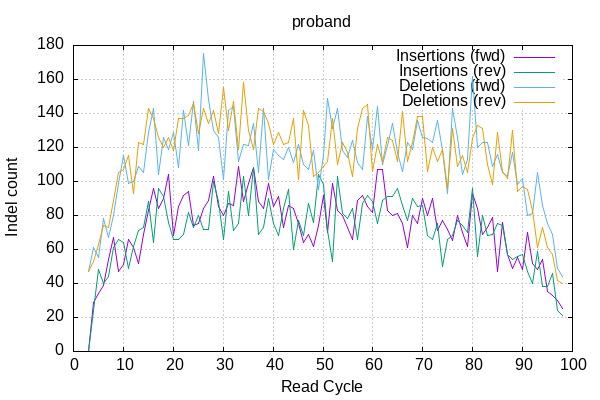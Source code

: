 
        set terminal png size 600,400 truecolor
        set output "./bamstat_plots/proband-indel-cycles.png"
        set grid xtics ytics y2tics back lc rgb "#cccccc"
        set style line 1 linetype 1  linecolor rgb "red"
        set style line 2 linetype 2  linecolor rgb "black"
        set style line 3 linetype 3  linecolor rgb "green"
        set style line 4 linetype 4  linecolor rgb "blue"
        set style increment user
        set ylabel "Indel count"
        set xlabel "Read Cycle"
        set title "proband"
    plot '-' w l ti 'Insertions (fwd)', '' w l ti 'Insertions (rev)', '' w l ti 'Deletions (fwd)', '' w l ti 'Deletions (rev)'
3	0
4	29
5	34
6	39
7	54
8	67
9	47
10	51
11	66
12	61
13	52
14	69
15	83
16	96
17	84
18	90
19	104
20	68
21	85
22	92
23	94
24	74
25	75
26	84
27	89
28	103
29	85
30	80
31	87
32	86
33	109
34	88
35	99
36	108
37	88
38	84
39	99
40	85
41	91
42	73
43	86
44	84
45	75
46	64
47	69
48	62
49	74
50	92
51	70
52	99
53	83
54	80
55	73
56	66
57	89
58	92
59	85
60	82
61	107
62	107
63	83
64	80
65	81
66	75
67	61
68	80
69	75
70	90
71	80
72	90
73	71
74	77
75	72
76	65
77	80
78	70
79	62
80	93
81	84
82	69
83	73
84	79
85	47
86	76
87	57
88	49
89	55
90	48
91	70
92	52
93	48
94	54
95	35
96	33
97	30
98	25
end
3	0
4	24
5	48
6	40
7	44
8	61
9	66
10	64
11	49
12	62
13	71
14	73
15	88
16	64
17	96
18	91
19	76
20	66
21	66
22	69
23	82
24	73
25	80
26	72
27	72
28	100
29	88
30	66
31	94
32	71
33	75
34	103
35	80
36	108
37	69
38	73
39	90
40	75
41	68
42	84
43	95
44	60
45	77
46	68
47	87
48	76
49	104
50	98
51	71
52	53
53	103
54	81
55	78
56	84
57	66
58	87
59	92
60	88
61	75
62	89
63	91
64	91
65	96
66	86
67	77
68	90
69	85
70	86
71	68
72	66
73	75
74	50
75	66
76	68
77	77
78	74
79	70
80	96
81	56
82	80
83	68
84	69
85	75
86	74
87	57
88	54
89	56
90	57
91	47
92	40
93	59
94	38
95	38
96	46
97	24
98	21
end
3	47
4	61
5	55
6	78
7	67
8	80
9	99
10	115
11	99
12	100
13	109
14	105
15	129
16	143
17	104
18	126
19	119
20	129
21	108
22	142
23	121
24	147
25	118
26	175
27	148
28	130
29	126
30	101
31	142
32	144
33	112
34	122
35	121
36	134
37	105
38	143
39	101
40	119
41	115
42	113
43	120
44	111
45	122
46	110
47	107
48	118
49	95
50	115
51	149
52	131
53	143
54	118
55	114
56	124
57	111
58	107
59	138
60	119
61	144
62	110
63	121
64	134
65	117
66	106
67	123
68	119
69	136
70	126
71	125
72	123
73	136
74	118
75	93
76	143
77	126
78	104
79	113
80	162
81	120
82	123
83	123
84	109
85	116
86	105
87	103
88	117
89	98
90	102
91	80
92	81
93	105
94	86
95	75
96	69
97	49
98	44
end
3	47
4	53
5	63
6	74
7	73
8	89
9	105
10	107
11	115
12	93
13	123
14	122
15	143
16	137
17	126
18	120
19	126
20	118
21	137
22	137
23	139
24	146
25	128
26	143
27	134
28	142
29	128
30	155
31	130
32	147
33	119
34	158
35	130
36	119
37	143
38	141
39	134
40	122
41	129
42	122
43	123
44	137
45	101
46	142
47	133
48	103
49	105
50	109
51	112
52	137
53	110
54	123
55	117
56	103
57	131
58	143
59	145
60	106
61	122
62	111
63	126
64	124
65	112
66	141
67	112
68	123
69	138
70	138
71	106
72	120
73	112
74	119
75	96
76	131
77	109
78	115
79	105
80	125
81	133
82	131
83	110
84	98
85	129
86	106
87	102
88	130
89	94
90	97
91	95
92	83
93	61
94	73
95	61
96	57
97	42
98	40
end
